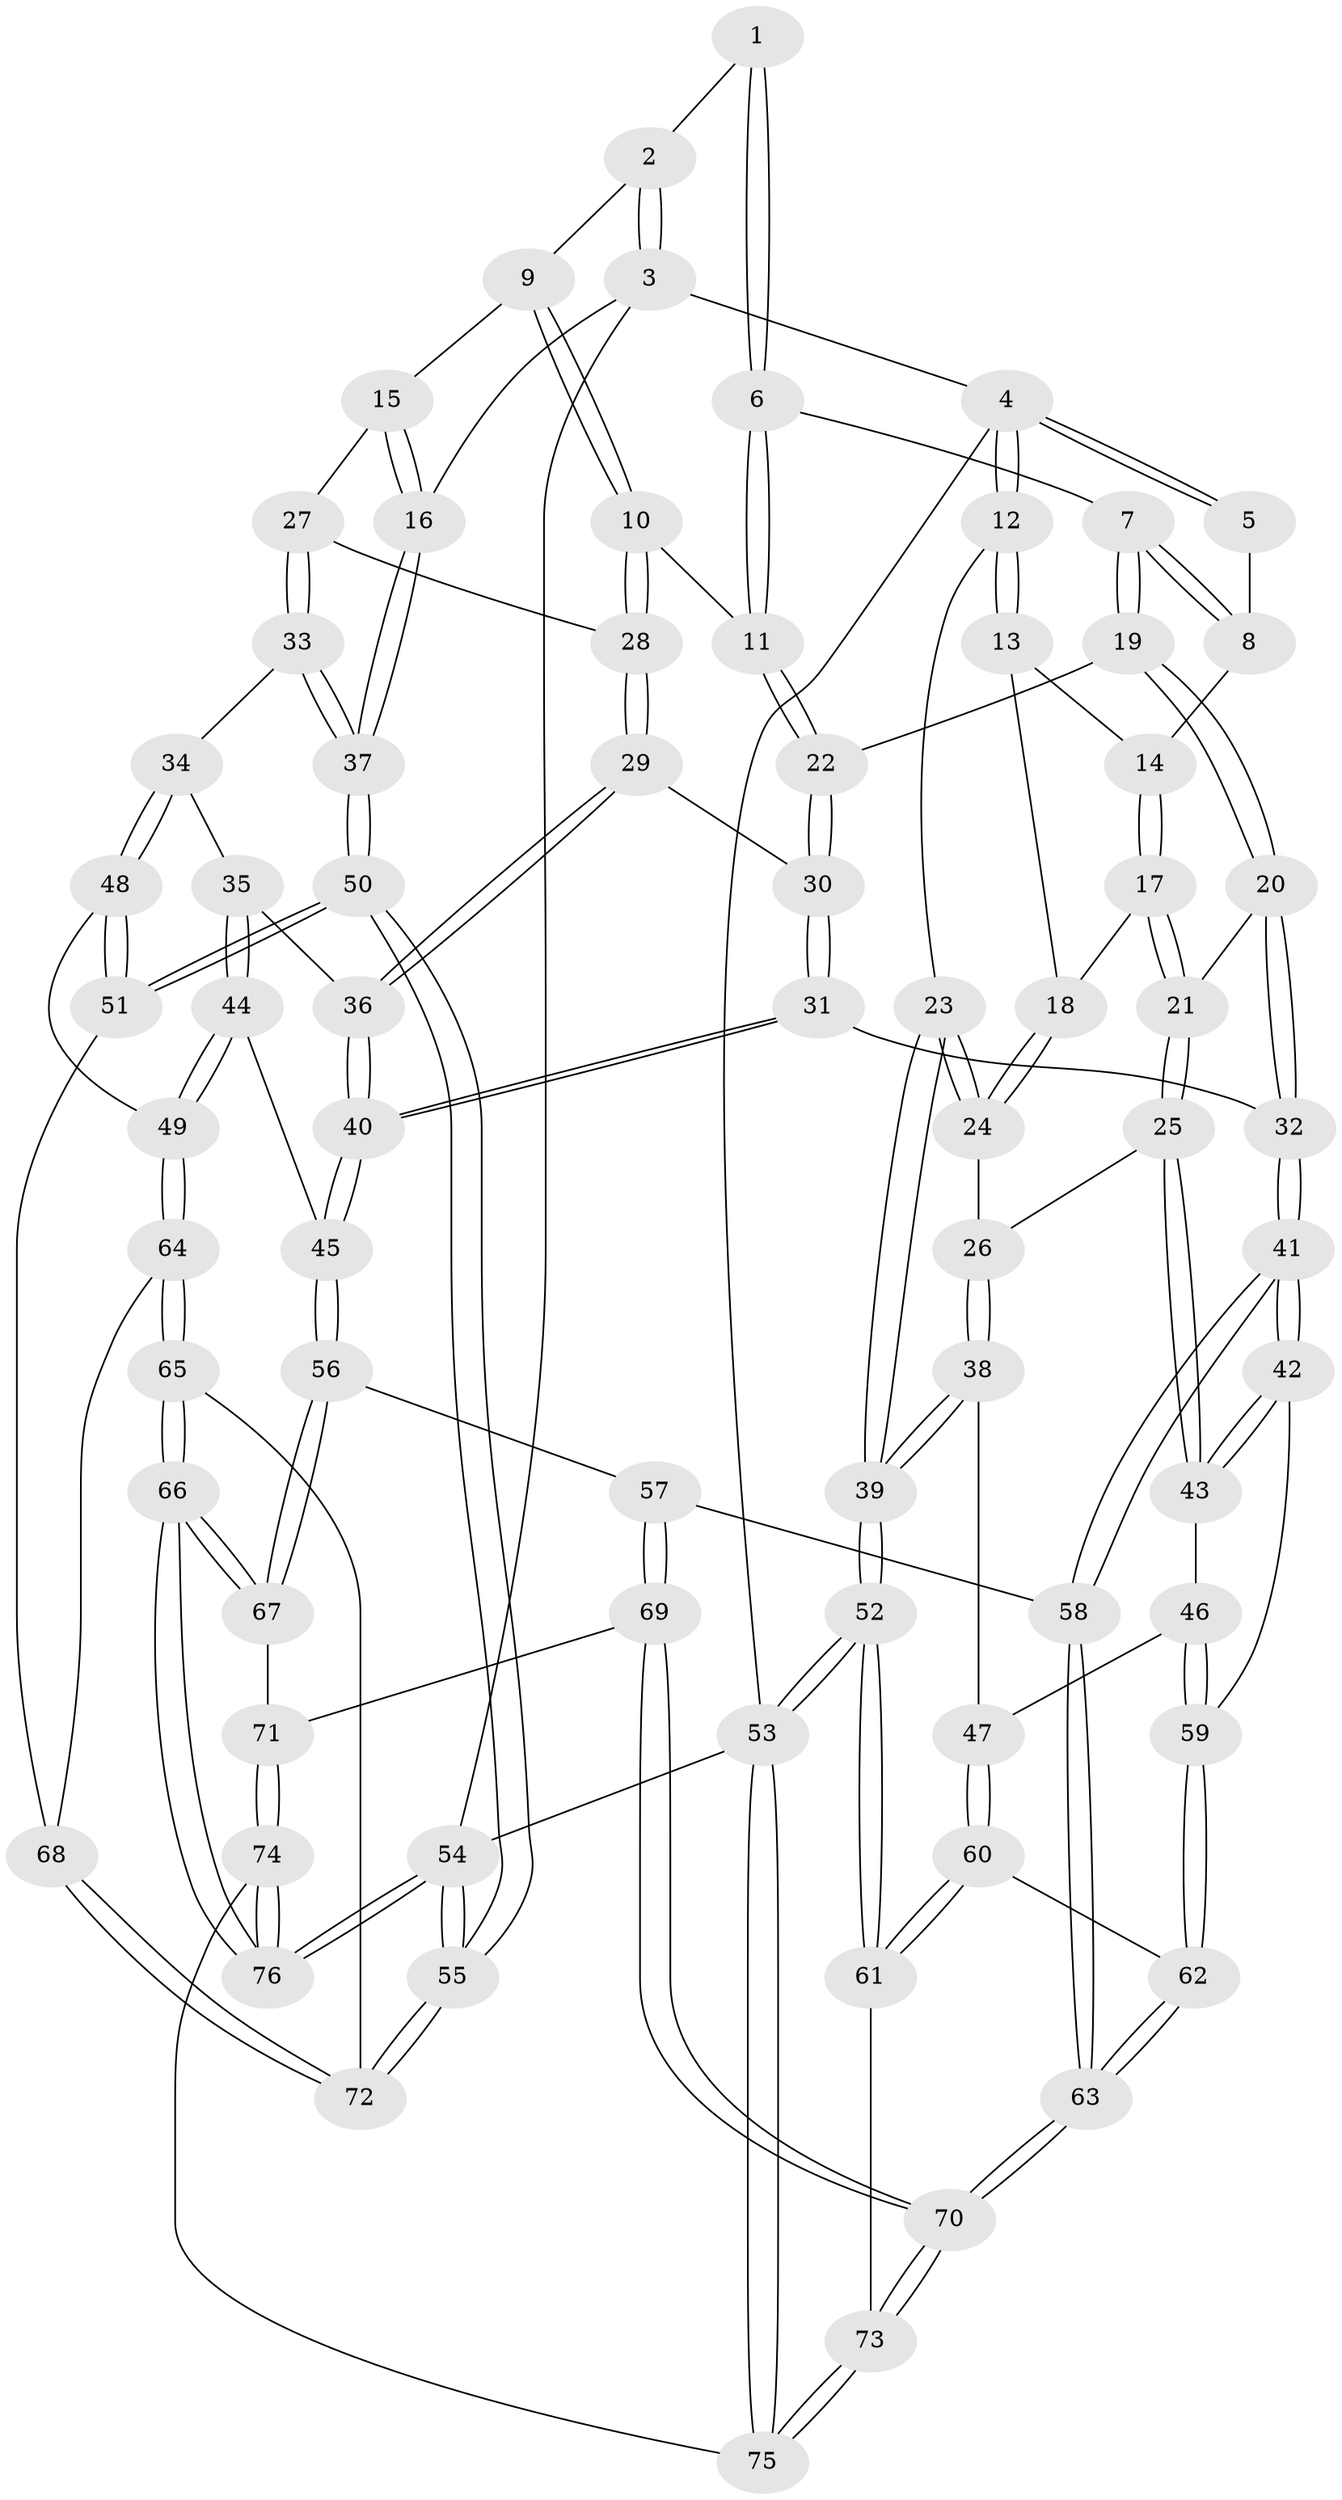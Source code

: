 // coarse degree distribution, {3: 0.23333333333333334, 8: 0.03333333333333333, 2: 0.06666666666666667, 6: 0.06666666666666667, 4: 0.36666666666666664, 5: 0.23333333333333334}
// Generated by graph-tools (version 1.1) at 2025/21/03/04/25 18:21:25]
// undirected, 76 vertices, 187 edges
graph export_dot {
graph [start="1"]
  node [color=gray90,style=filled];
  1 [pos="+0.6355044772123534+0"];
  2 [pos="+0.6624183097468243+0"];
  3 [pos="+1+0"];
  4 [pos="+0+0"];
  5 [pos="+0.5248796092631774+0"];
  6 [pos="+0.6230480801083644+0.16627240002906976"];
  7 [pos="+0.5125148814484927+0.2669427090594282"];
  8 [pos="+0.3943250987453078+0.06812020943574498"];
  9 [pos="+0.8045386148210818+0.16875621150427098"];
  10 [pos="+0.770337622348332+0.2921140132757716"];
  11 [pos="+0.6600560651816135+0.24510269122848205"];
  12 [pos="+0+0"];
  13 [pos="+0.1561200730194041+0.11020129706749698"];
  14 [pos="+0.3320681699869004+0.1339693966975913"];
  15 [pos="+0.9677031395911926+0.24015996143488774"];
  16 [pos="+1+0.10337344590816662"];
  17 [pos="+0.33377314261654467+0.21084619816369288"];
  18 [pos="+0.1299922458331392+0.25988244450805154"];
  19 [pos="+0.49145105477793405+0.3047275963549032"];
  20 [pos="+0.41361525538429533+0.35292400786704003"];
  21 [pos="+0.349974468218218+0.3348932841796332"];
  22 [pos="+0.6219208016772586+0.34773157469675947"];
  23 [pos="+0+0.14743265401767292"];
  24 [pos="+0.11254853522418178+0.31027726818889023"];
  25 [pos="+0.33387318327239884+0.3464513710031753"];
  26 [pos="+0.12158351738711556+0.32820129716631347"];
  27 [pos="+0.8664424157200986+0.33485665777809054"];
  28 [pos="+0.7868951201488453+0.31653735054125526"];
  29 [pos="+0.7217059833494406+0.3981960231812065"];
  30 [pos="+0.6316118548250935+0.38225975279086843"];
  31 [pos="+0.5715167035038847+0.47047291621061477"];
  32 [pos="+0.49531438234395336+0.4684509018655782"];
  33 [pos="+0.8723278609027671+0.3617184511963053"];
  34 [pos="+0.8721808035982004+0.4382940208970203"];
  35 [pos="+0.7451779978800257+0.4400313979020791"];
  36 [pos="+0.7304912977111548+0.4240915771219139"];
  37 [pos="+1+0.491009741727497"];
  38 [pos="+0.0817574452780384+0.4593556734278883"];
  39 [pos="+0+0.511456606880068"];
  40 [pos="+0.6339265513733048+0.5371495551663602"];
  41 [pos="+0.4313835714203765+0.5976618399602599"];
  42 [pos="+0.3635648650208637+0.5704242041732451"];
  43 [pos="+0.30355781535240267+0.4244023751951808"];
  44 [pos="+0.7733579724463224+0.567748995875742"];
  45 [pos="+0.6564501402037544+0.5819114906680763"];
  46 [pos="+0.1801943701605004+0.5275523558468019"];
  47 [pos="+0.15551731313726463+0.5290527070724675"];
  48 [pos="+0.8947973928252821+0.5001092776143078"];
  49 [pos="+0.8138743555695986+0.5806335346488111"];
  50 [pos="+1+0.5311889339423739"];
  51 [pos="+1+0.537160119522664"];
  52 [pos="+0+0.8165173301069643"];
  53 [pos="+0+1"];
  54 [pos="+1+1"];
  55 [pos="+1+1"];
  56 [pos="+0.6149622698117508+0.6660566940753729"];
  57 [pos="+0.5294549752803934+0.6816897616153842"];
  58 [pos="+0.44457145022233496+0.6378133623248539"];
  59 [pos="+0.27167884709480716+0.5941593944034022"];
  60 [pos="+0.09935254389473733+0.7038186825806612"];
  61 [pos="+0+0.788161458090971"];
  62 [pos="+0.2578119777444746+0.7566962693126937"];
  63 [pos="+0.29845685324136195+0.7946830012536745"];
  64 [pos="+0.8506066445999159+0.6965528916308028"];
  65 [pos="+0.7790660796241394+0.8279820179625794"];
  66 [pos="+0.7765172005572827+0.8319280232867532"];
  67 [pos="+0.6906905472225435+0.7602531033573989"];
  68 [pos="+0.9126873650458024+0.6904316867949216"];
  69 [pos="+0.5095213200284554+0.8181940699733101"];
  70 [pos="+0.30565340881745645+0.8263893856981256"];
  71 [pos="+0.5188198233684562+0.8305056193247579"];
  72 [pos="+0.995379199465441+0.7773422112923255"];
  73 [pos="+0.286733680670536+0.9362543890146149"];
  74 [pos="+0.6374684703144251+1"];
  75 [pos="+0.31792559204408954+1"];
  76 [pos="+0.7925969694640211+1"];
  1 -- 2;
  1 -- 6;
  1 -- 6;
  2 -- 3;
  2 -- 3;
  2 -- 9;
  3 -- 4;
  3 -- 16;
  3 -- 54;
  4 -- 5;
  4 -- 5;
  4 -- 12;
  4 -- 12;
  4 -- 53;
  5 -- 8;
  6 -- 7;
  6 -- 11;
  6 -- 11;
  7 -- 8;
  7 -- 8;
  7 -- 19;
  7 -- 19;
  8 -- 14;
  9 -- 10;
  9 -- 10;
  9 -- 15;
  10 -- 11;
  10 -- 28;
  10 -- 28;
  11 -- 22;
  11 -- 22;
  12 -- 13;
  12 -- 13;
  12 -- 23;
  13 -- 14;
  13 -- 18;
  14 -- 17;
  14 -- 17;
  15 -- 16;
  15 -- 16;
  15 -- 27;
  16 -- 37;
  16 -- 37;
  17 -- 18;
  17 -- 21;
  17 -- 21;
  18 -- 24;
  18 -- 24;
  19 -- 20;
  19 -- 20;
  19 -- 22;
  20 -- 21;
  20 -- 32;
  20 -- 32;
  21 -- 25;
  21 -- 25;
  22 -- 30;
  22 -- 30;
  23 -- 24;
  23 -- 24;
  23 -- 39;
  23 -- 39;
  24 -- 26;
  25 -- 26;
  25 -- 43;
  25 -- 43;
  26 -- 38;
  26 -- 38;
  27 -- 28;
  27 -- 33;
  27 -- 33;
  28 -- 29;
  28 -- 29;
  29 -- 30;
  29 -- 36;
  29 -- 36;
  30 -- 31;
  30 -- 31;
  31 -- 32;
  31 -- 40;
  31 -- 40;
  32 -- 41;
  32 -- 41;
  33 -- 34;
  33 -- 37;
  33 -- 37;
  34 -- 35;
  34 -- 48;
  34 -- 48;
  35 -- 36;
  35 -- 44;
  35 -- 44;
  36 -- 40;
  36 -- 40;
  37 -- 50;
  37 -- 50;
  38 -- 39;
  38 -- 39;
  38 -- 47;
  39 -- 52;
  39 -- 52;
  40 -- 45;
  40 -- 45;
  41 -- 42;
  41 -- 42;
  41 -- 58;
  41 -- 58;
  42 -- 43;
  42 -- 43;
  42 -- 59;
  43 -- 46;
  44 -- 45;
  44 -- 49;
  44 -- 49;
  45 -- 56;
  45 -- 56;
  46 -- 47;
  46 -- 59;
  46 -- 59;
  47 -- 60;
  47 -- 60;
  48 -- 49;
  48 -- 51;
  48 -- 51;
  49 -- 64;
  49 -- 64;
  50 -- 51;
  50 -- 51;
  50 -- 55;
  50 -- 55;
  51 -- 68;
  52 -- 53;
  52 -- 53;
  52 -- 61;
  52 -- 61;
  53 -- 75;
  53 -- 75;
  53 -- 54;
  54 -- 55;
  54 -- 55;
  54 -- 76;
  54 -- 76;
  55 -- 72;
  55 -- 72;
  56 -- 57;
  56 -- 67;
  56 -- 67;
  57 -- 58;
  57 -- 69;
  57 -- 69;
  58 -- 63;
  58 -- 63;
  59 -- 62;
  59 -- 62;
  60 -- 61;
  60 -- 61;
  60 -- 62;
  61 -- 73;
  62 -- 63;
  62 -- 63;
  63 -- 70;
  63 -- 70;
  64 -- 65;
  64 -- 65;
  64 -- 68;
  65 -- 66;
  65 -- 66;
  65 -- 72;
  66 -- 67;
  66 -- 67;
  66 -- 76;
  66 -- 76;
  67 -- 71;
  68 -- 72;
  68 -- 72;
  69 -- 70;
  69 -- 70;
  69 -- 71;
  70 -- 73;
  70 -- 73;
  71 -- 74;
  71 -- 74;
  73 -- 75;
  73 -- 75;
  74 -- 75;
  74 -- 76;
  74 -- 76;
}
